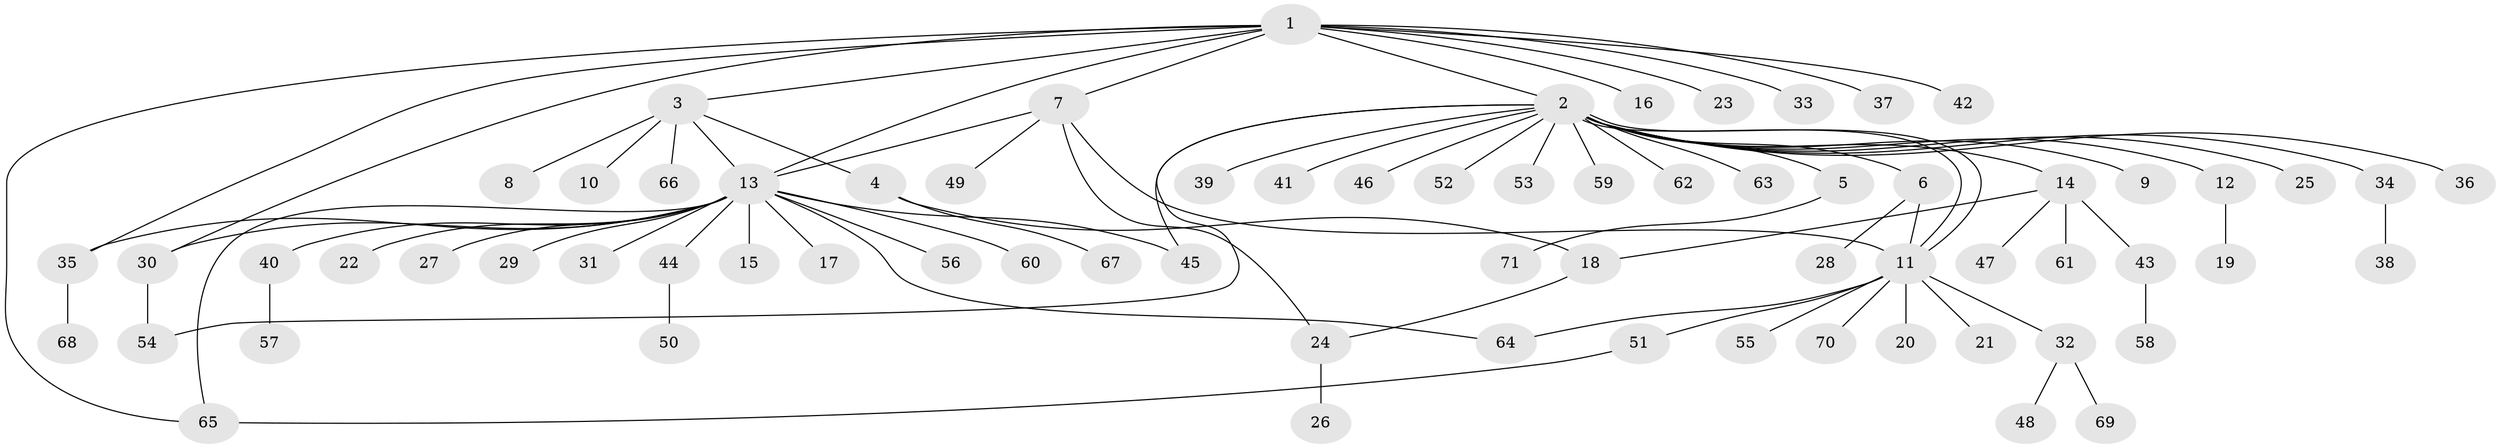// coarse degree distribution, {11: 0.018867924528301886, 24: 0.018867924528301886, 5: 0.018867924528301886, 2: 0.09433962264150944, 1: 0.7169811320754716, 3: 0.07547169811320754, 4: 0.018867924528301886, 10: 0.018867924528301886, 18: 0.018867924528301886}
// Generated by graph-tools (version 1.1) at 2025/41/03/06/25 10:41:49]
// undirected, 71 vertices, 84 edges
graph export_dot {
graph [start="1"]
  node [color=gray90,style=filled];
  1;
  2;
  3;
  4;
  5;
  6;
  7;
  8;
  9;
  10;
  11;
  12;
  13;
  14;
  15;
  16;
  17;
  18;
  19;
  20;
  21;
  22;
  23;
  24;
  25;
  26;
  27;
  28;
  29;
  30;
  31;
  32;
  33;
  34;
  35;
  36;
  37;
  38;
  39;
  40;
  41;
  42;
  43;
  44;
  45;
  46;
  47;
  48;
  49;
  50;
  51;
  52;
  53;
  54;
  55;
  56;
  57;
  58;
  59;
  60;
  61;
  62;
  63;
  64;
  65;
  66;
  67;
  68;
  69;
  70;
  71;
  1 -- 2;
  1 -- 3;
  1 -- 7;
  1 -- 13;
  1 -- 16;
  1 -- 23;
  1 -- 30;
  1 -- 33;
  1 -- 35;
  1 -- 37;
  1 -- 42;
  1 -- 65;
  2 -- 5;
  2 -- 6;
  2 -- 9;
  2 -- 11;
  2 -- 11;
  2 -- 12;
  2 -- 14;
  2 -- 25;
  2 -- 34;
  2 -- 36;
  2 -- 39;
  2 -- 41;
  2 -- 45;
  2 -- 46;
  2 -- 52;
  2 -- 53;
  2 -- 54;
  2 -- 59;
  2 -- 62;
  2 -- 63;
  3 -- 4;
  3 -- 8;
  3 -- 10;
  3 -- 13;
  3 -- 66;
  4 -- 18;
  4 -- 67;
  5 -- 71;
  6 -- 11;
  6 -- 28;
  7 -- 11;
  7 -- 13;
  7 -- 24;
  7 -- 49;
  11 -- 20;
  11 -- 21;
  11 -- 32;
  11 -- 51;
  11 -- 55;
  11 -- 64;
  11 -- 70;
  12 -- 19;
  13 -- 15;
  13 -- 17;
  13 -- 22;
  13 -- 27;
  13 -- 29;
  13 -- 30;
  13 -- 31;
  13 -- 35;
  13 -- 40;
  13 -- 44;
  13 -- 45;
  13 -- 56;
  13 -- 60;
  13 -- 64;
  13 -- 65;
  14 -- 18;
  14 -- 43;
  14 -- 47;
  14 -- 61;
  18 -- 24;
  24 -- 26;
  30 -- 54;
  32 -- 48;
  32 -- 69;
  34 -- 38;
  35 -- 68;
  40 -- 57;
  43 -- 58;
  44 -- 50;
  51 -- 65;
}

